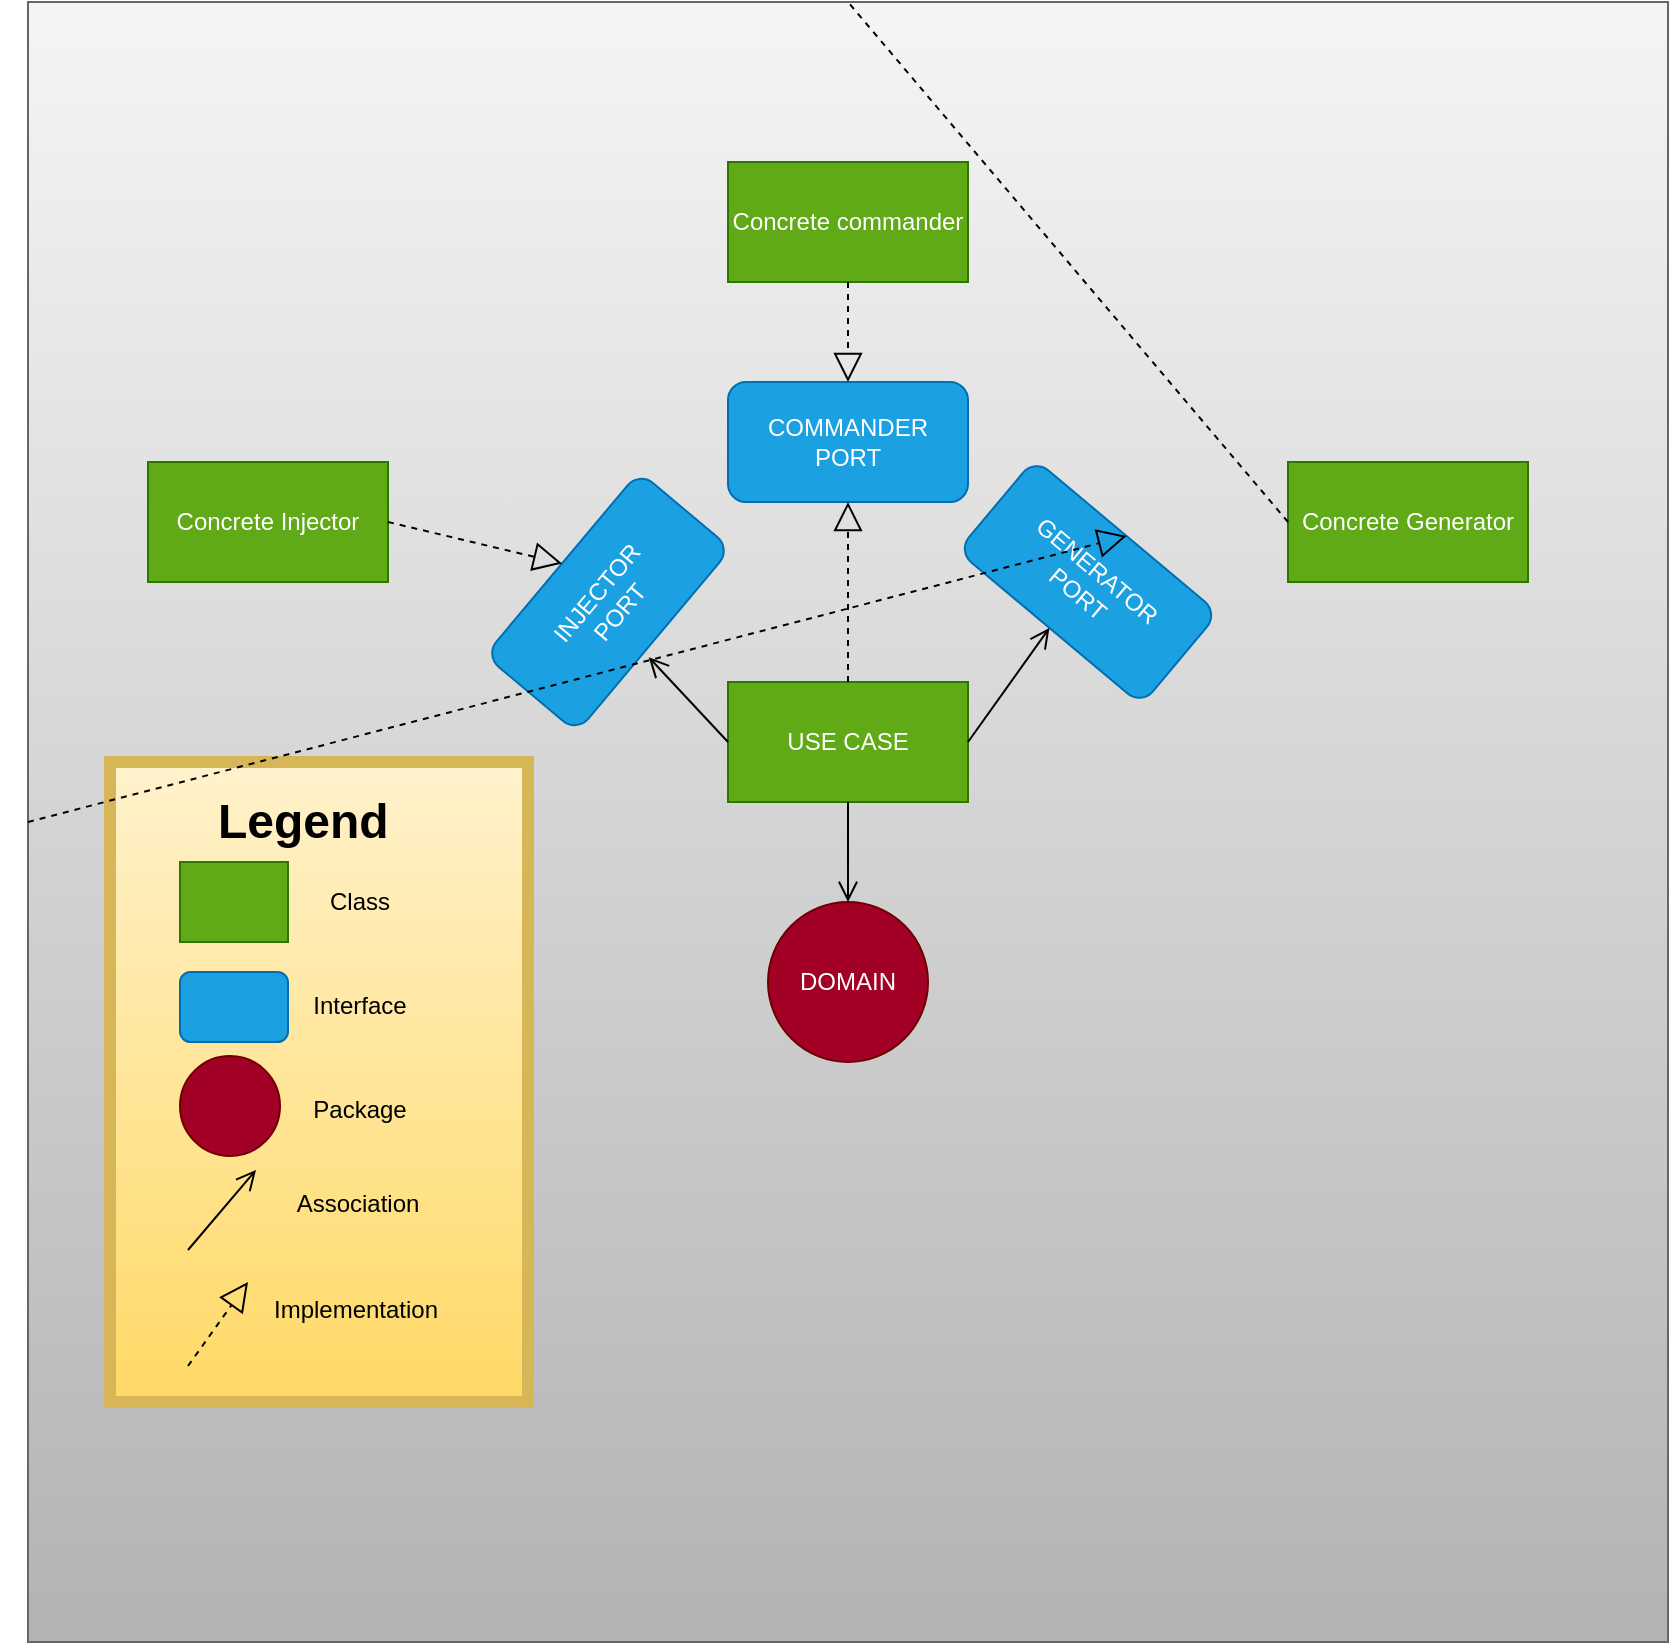 <mxfile>
    <diagram id="3OY7oTMshTW5uLY8d_zN" name="Page-1">
        <mxGraphModel dx="2483" dy="2690" grid="1" gridSize="10" guides="1" tooltips="1" connect="1" arrows="1" fold="1" page="1" pageScale="1" pageWidth="850" pageHeight="1100" math="0" shadow="0">
            <root>
                <mxCell id="0"/>
                <mxCell id="1" parent="0"/>
                <mxCell id="46" value="" style="whiteSpace=wrap;html=1;aspect=fixed;fillColor=#f5f5f5;strokeColor=#666666;gradientColor=#b3b3b3;" vertex="1" parent="1">
                    <mxGeometry x="-10" y="-70" width="820" height="820" as="geometry"/>
                </mxCell>
                <mxCell id="45" value="" style="rounded=0;whiteSpace=wrap;html=1;fillColor=#fff2cc;strokeWidth=6;strokeColor=#d6b656;gradientColor=#ffd966;" parent="1" vertex="1">
                    <mxGeometry x="31" y="310" width="209" height="320" as="geometry"/>
                </mxCell>
                <mxCell id="3" value="INJECTOR &lt;br&gt;PORT" style="rounded=1;whiteSpace=wrap;html=1;rotation=-50;fillColor=#1ba1e2;fontColor=#ffffff;strokeColor=#006EAF;" parent="1" vertex="1">
                    <mxGeometry x="220" y="200" width="120" height="60" as="geometry"/>
                </mxCell>
                <mxCell id="4" value="GENERATOR&lt;br&gt;PORT" style="rounded=1;whiteSpace=wrap;html=1;rotation=40;fillColor=#1ba1e2;fontColor=#ffffff;strokeColor=#006EAF;" parent="1" vertex="1">
                    <mxGeometry x="460" y="190" width="120" height="60" as="geometry"/>
                </mxCell>
                <mxCell id="5" value="DOMAIN" style="ellipse;whiteSpace=wrap;html=1;aspect=fixed;fillColor=#a20025;fontColor=#ffffff;strokeColor=#6F0000;" parent="1" vertex="1">
                    <mxGeometry x="360" y="380" width="80" height="80" as="geometry"/>
                </mxCell>
                <mxCell id="6" value="USE CASE" style="rounded=0;whiteSpace=wrap;html=1;fillColor=#60a917;fontColor=#ffffff;strokeColor=#2D7600;" parent="1" vertex="1">
                    <mxGeometry x="340" y="270" width="120" height="60" as="geometry"/>
                </mxCell>
                <mxCell id="7" value="Concrete Injector" style="rounded=0;whiteSpace=wrap;html=1;fillColor=#60a917;fontColor=#ffffff;strokeColor=#2D7600;" parent="1" vertex="1">
                    <mxGeometry x="50" y="160" width="120" height="60" as="geometry"/>
                </mxCell>
                <mxCell id="8" value="Concrete commander" style="rounded=0;whiteSpace=wrap;html=1;fillColor=#60a917;fontColor=#ffffff;strokeColor=#2D7600;" parent="1" vertex="1">
                    <mxGeometry x="340" y="10" width="120" height="60" as="geometry"/>
                </mxCell>
                <mxCell id="9" value="Concrete Generator" style="rounded=0;whiteSpace=wrap;html=1;fillColor=#60a917;fontColor=#ffffff;strokeColor=#2D7600;" parent="1" vertex="1">
                    <mxGeometry x="620" y="160" width="120" height="60" as="geometry"/>
                </mxCell>
                <mxCell id="10" value="COMMANDER&lt;br&gt;PORT" style="rounded=1;whiteSpace=wrap;html=1;rotation=0;fillColor=#1ba1e2;fontColor=#ffffff;strokeColor=#006EAF;" parent="1" vertex="1">
                    <mxGeometry x="340" y="120" width="120" height="60" as="geometry"/>
                </mxCell>
                <mxCell id="18" value="" style="endArrow=block;dashed=1;endFill=0;endSize=12;html=1;exitX=1;exitY=0.5;exitDx=0;exitDy=0;entryX=0.5;entryY=0;entryDx=0;entryDy=0;" parent="1" source="7" target="3" edge="1">
                    <mxGeometry width="160" relative="1" as="geometry">
                        <mxPoint x="150" y="80" as="sourcePoint"/>
                        <mxPoint x="310" y="80" as="targetPoint"/>
                    </mxGeometry>
                </mxCell>
                <mxCell id="20" value="" style="endArrow=block;dashed=1;endFill=0;endSize=12;html=1;entryX=0.5;entryY=0;entryDx=0;entryDy=0;exitX=0.5;exitY=1;exitDx=0;exitDy=0;" parent="1" source="8" target="10" edge="1">
                    <mxGeometry width="160" relative="1" as="geometry">
                        <mxPoint x="200" y="60" as="sourcePoint"/>
                        <mxPoint x="360" y="60" as="targetPoint"/>
                    </mxGeometry>
                </mxCell>
                <mxCell id="21" value="" style="endArrow=block;dashed=1;endFill=0;endSize=12;html=1;entryX=0.5;entryY=0;entryDx=0;entryDy=0;exitX=0;exitY=0.5;exitDx=0;exitDy=0;startArrow=none;" parent="1" source="46" target="4" edge="1">
                    <mxGeometry width="160" relative="1" as="geometry">
                        <mxPoint x="550" y="120" as="sourcePoint"/>
                        <mxPoint x="710" y="120" as="targetPoint"/>
                    </mxGeometry>
                </mxCell>
                <mxCell id="22" value="" style="endArrow=open;startArrow=none;endFill=0;startFill=0;endSize=8;html=1;verticalAlign=bottom;labelBackgroundColor=none;strokeWidth=1;exitX=1;exitY=0.5;exitDx=0;exitDy=0;entryX=0.5;entryY=1;entryDx=0;entryDy=0;" parent="1" source="6" target="4" edge="1">
                    <mxGeometry width="160" relative="1" as="geometry">
                        <mxPoint x="410" y="260" as="sourcePoint"/>
                        <mxPoint x="570" y="260" as="targetPoint"/>
                    </mxGeometry>
                </mxCell>
                <mxCell id="23" value="" style="endArrow=open;startArrow=none;endFill=0;startFill=0;endSize=8;html=1;verticalAlign=bottom;labelBackgroundColor=none;strokeWidth=1;exitX=0;exitY=0.5;exitDx=0;exitDy=0;entryX=0.433;entryY=1.056;entryDx=0;entryDy=0;entryPerimeter=0;" parent="1" source="6" target="3" edge="1">
                    <mxGeometry width="160" relative="1" as="geometry">
                        <mxPoint x="399" y="270" as="sourcePoint"/>
                        <mxPoint x="399" y="180" as="targetPoint"/>
                    </mxGeometry>
                </mxCell>
                <mxCell id="24" value="" style="endArrow=open;startArrow=none;endFill=0;startFill=0;endSize=8;html=1;verticalAlign=bottom;labelBackgroundColor=none;strokeWidth=1;exitX=0.5;exitY=1;exitDx=0;exitDy=0;entryX=0.5;entryY=0;entryDx=0;entryDy=0;" parent="1" source="6" target="5" edge="1">
                    <mxGeometry width="160" relative="1" as="geometry">
                        <mxPoint x="250" y="410" as="sourcePoint"/>
                        <mxPoint x="410" y="410" as="targetPoint"/>
                    </mxGeometry>
                </mxCell>
                <mxCell id="33" value="&lt;h1&gt;Legend&lt;/h1&gt;" style="text;html=1;strokeColor=none;fillColor=none;spacing=5;spacingTop=-20;whiteSpace=wrap;overflow=hidden;rounded=0;" parent="1" vertex="1">
                    <mxGeometry x="80" y="320" width="100" height="40" as="geometry"/>
                </mxCell>
                <mxCell id="34" value="" style="rounded=0;whiteSpace=wrap;html=1;fillColor=#60a917;fontColor=#ffffff;strokeColor=#2D7600;" parent="1" vertex="1">
                    <mxGeometry x="66" y="360" width="54" height="40" as="geometry"/>
                </mxCell>
                <mxCell id="35" value="Class" style="text;html=1;strokeColor=none;fillColor=none;align=center;verticalAlign=middle;whiteSpace=wrap;rounded=0;" parent="1" vertex="1">
                    <mxGeometry x="126" y="365" width="60" height="30" as="geometry"/>
                </mxCell>
                <mxCell id="36" value="" style="ellipse;whiteSpace=wrap;html=1;aspect=fixed;fillColor=#a20025;fontColor=#ffffff;strokeColor=#6F0000;" parent="1" vertex="1">
                    <mxGeometry x="66" y="457" width="50" height="50" as="geometry"/>
                </mxCell>
                <mxCell id="37" value="Package" style="text;html=1;strokeColor=none;fillColor=none;align=center;verticalAlign=middle;whiteSpace=wrap;rounded=0;" parent="1" vertex="1">
                    <mxGeometry x="126" y="469" width="60" height="30" as="geometry"/>
                </mxCell>
                <mxCell id="38" value="" style="rounded=1;whiteSpace=wrap;html=1;rotation=0;fillColor=#1ba1e2;fontColor=#ffffff;strokeColor=#006EAF;" parent="1" vertex="1">
                    <mxGeometry x="66" y="415" width="54" height="35" as="geometry"/>
                </mxCell>
                <mxCell id="39" value="Interface" style="text;html=1;strokeColor=none;fillColor=none;align=center;verticalAlign=middle;whiteSpace=wrap;rounded=0;" parent="1" vertex="1">
                    <mxGeometry x="126" y="417" width="60" height="30" as="geometry"/>
                </mxCell>
                <mxCell id="40" value="" style="endArrow=block;dashed=1;endFill=0;endSize=12;html=1;exitX=0.5;exitY=0;exitDx=0;exitDy=0;entryX=0.5;entryY=1;entryDx=0;entryDy=0;" parent="1" source="6" target="10" edge="1">
                    <mxGeometry width="160" relative="1" as="geometry">
                        <mxPoint x="180" y="200" as="sourcePoint"/>
                        <mxPoint x="267.019" y="220.716" as="targetPoint"/>
                    </mxGeometry>
                </mxCell>
                <mxCell id="41" value="" style="endArrow=open;startArrow=none;endFill=0;startFill=0;endSize=8;html=1;verticalAlign=bottom;labelBackgroundColor=none;strokeWidth=1;exitX=1;exitY=0.5;exitDx=0;exitDy=0;" parent="1" edge="1">
                    <mxGeometry width="160" relative="1" as="geometry">
                        <mxPoint x="70" y="554" as="sourcePoint"/>
                        <mxPoint x="104" y="514" as="targetPoint"/>
                    </mxGeometry>
                </mxCell>
                <mxCell id="42" value="Association" style="text;html=1;strokeColor=none;fillColor=none;align=center;verticalAlign=middle;whiteSpace=wrap;rounded=0;" parent="1" vertex="1">
                    <mxGeometry x="125" y="516" width="60" height="30" as="geometry"/>
                </mxCell>
                <mxCell id="43" value="" style="endArrow=block;dashed=1;endFill=0;endSize=12;html=1;exitX=0.5;exitY=0;exitDx=0;exitDy=0;" parent="1" edge="1">
                    <mxGeometry width="160" relative="1" as="geometry">
                        <mxPoint x="70" y="612" as="sourcePoint"/>
                        <mxPoint x="100" y="570" as="targetPoint"/>
                    </mxGeometry>
                </mxCell>
                <mxCell id="44" value="Implementation" style="text;html=1;strokeColor=none;fillColor=none;align=center;verticalAlign=middle;whiteSpace=wrap;rounded=0;" parent="1" vertex="1">
                    <mxGeometry x="124" y="569" width="60" height="30" as="geometry"/>
                </mxCell>
                <mxCell id="47" value="" style="endArrow=none;dashed=1;endFill=0;endSize=12;html=1;entryX=0.5;entryY=0;entryDx=0;entryDy=0;exitX=0;exitY=0.5;exitDx=0;exitDy=0;" edge="1" parent="1" source="9" target="46">
                    <mxGeometry width="160" relative="1" as="geometry">
                        <mxPoint x="620" y="190" as="sourcePoint"/>
                        <mxPoint x="539.284" y="197.019" as="targetPoint"/>
                    </mxGeometry>
                </mxCell>
            </root>
        </mxGraphModel>
    </diagram>
</mxfile>